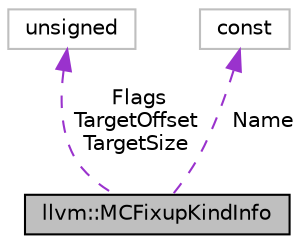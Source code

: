 digraph "llvm::MCFixupKindInfo"
{
 // LATEX_PDF_SIZE
  bgcolor="transparent";
  edge [fontname="Helvetica",fontsize="10",labelfontname="Helvetica",labelfontsize="10"];
  node [fontname="Helvetica",fontsize="10",shape=record];
  Node1 [label="llvm::MCFixupKindInfo",height=0.2,width=0.4,color="black", fillcolor="grey75", style="filled", fontcolor="black",tooltip="Target independent information on a fixup kind."];
  Node2 -> Node1 [dir="back",color="darkorchid3",fontsize="10",style="dashed",label=" Flags\nTargetOffset\nTargetSize" ,fontname="Helvetica"];
  Node2 [label="unsigned",height=0.2,width=0.4,color="grey75",tooltip=" "];
  Node3 -> Node1 [dir="back",color="darkorchid3",fontsize="10",style="dashed",label=" Name" ,fontname="Helvetica"];
  Node3 [label="const",height=0.2,width=0.4,color="grey75",tooltip=" "];
}

